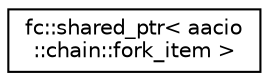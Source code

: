digraph "Graphical Class Hierarchy"
{
  edge [fontname="Helvetica",fontsize="10",labelfontname="Helvetica",labelfontsize="10"];
  node [fontname="Helvetica",fontsize="10",shape=record];
  rankdir="LR";
  Node0 [label="fc::shared_ptr\< aacio\l::chain::fork_item \>",height=0.2,width=0.4,color="black", fillcolor="white", style="filled",URL="$classfc_1_1shared__ptr.html"];
}
